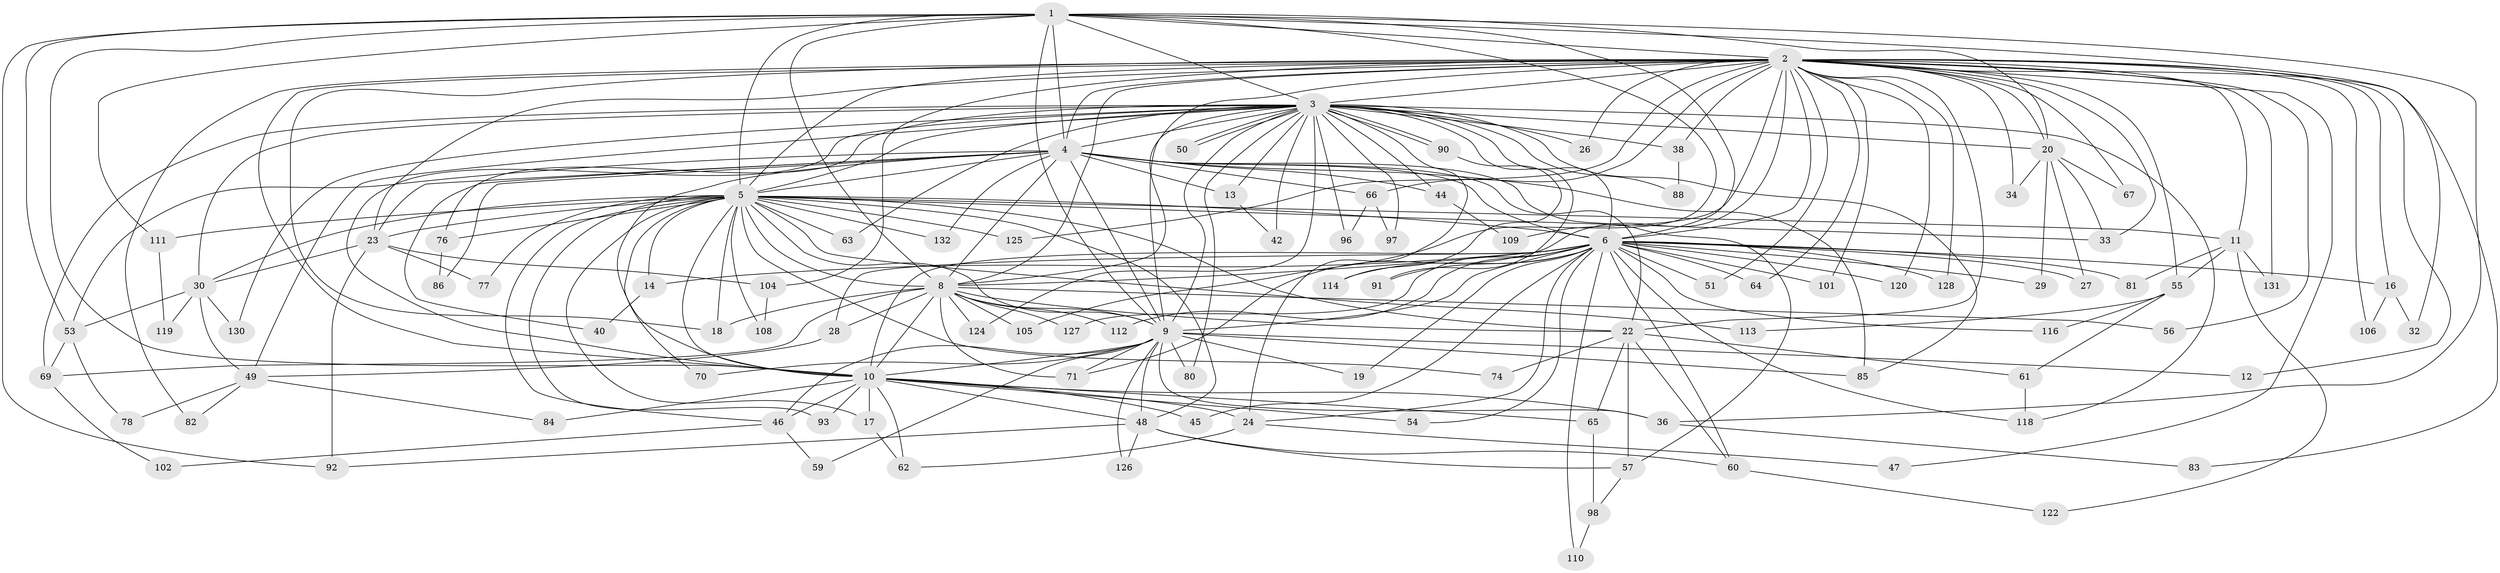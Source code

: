 // original degree distribution, {17: 0.022556390977443608, 34: 0.007518796992481203, 37: 0.007518796992481203, 20: 0.022556390977443608, 31: 0.007518796992481203, 33: 0.007518796992481203, 6: 0.022556390977443608, 3: 0.22556390977443608, 2: 0.5488721804511278, 4: 0.06766917293233082, 7: 0.022556390977443608, 5: 0.03759398496240601}
// Generated by graph-tools (version 1.1) at 2025/41/03/06/25 10:41:38]
// undirected, 102 vertices, 243 edges
graph export_dot {
graph [start="1"]
  node [color=gray90,style=filled];
  1 [super="+21"];
  2 [super="+7"];
  3 [super="+41"];
  4 [super="+39"];
  5 [super="+35"];
  6 [super="+15"];
  8 [super="+52"];
  9 [super="+79"];
  10 [super="+103"];
  11 [super="+25"];
  12;
  13;
  14;
  16;
  17;
  18 [super="+43"];
  19;
  20 [super="+37"];
  22 [super="+31"];
  23 [super="+72"];
  24 [super="+94"];
  26;
  27;
  28;
  29;
  30 [super="+58"];
  32;
  33;
  34 [super="+121"];
  36 [super="+117"];
  38;
  40;
  42;
  44 [super="+75"];
  45;
  46 [super="+95"];
  47;
  48 [super="+123"];
  49 [super="+68"];
  50;
  51;
  53 [super="+100"];
  54;
  55;
  56;
  57 [super="+73"];
  59;
  60 [super="+87"];
  61;
  62;
  63;
  64;
  65;
  66;
  67;
  69 [super="+115"];
  70;
  71 [super="+107"];
  74;
  76;
  77;
  78;
  80;
  81;
  82;
  83;
  84;
  85 [super="+89"];
  86;
  88;
  90;
  91;
  92 [super="+99"];
  93;
  96;
  97;
  98;
  101;
  102;
  104;
  105;
  106;
  108;
  109;
  110;
  111;
  112;
  113;
  114;
  116;
  118 [super="+133"];
  119;
  120;
  122;
  124 [super="+129"];
  125;
  126;
  127;
  128;
  130;
  131;
  132;
  1 -- 2 [weight=2];
  1 -- 3;
  1 -- 4;
  1 -- 5 [weight=2];
  1 -- 6;
  1 -- 8;
  1 -- 9;
  1 -- 10;
  1 -- 32;
  1 -- 36;
  1 -- 53;
  1 -- 105;
  1 -- 111;
  1 -- 20;
  1 -- 92;
  2 -- 3 [weight=2];
  2 -- 4 [weight=3];
  2 -- 5 [weight=2];
  2 -- 6 [weight=3];
  2 -- 8 [weight=2];
  2 -- 9 [weight=2];
  2 -- 10 [weight=2];
  2 -- 12;
  2 -- 16;
  2 -- 20;
  2 -- 23;
  2 -- 33;
  2 -- 34 [weight=2];
  2 -- 38;
  2 -- 47;
  2 -- 51;
  2 -- 56;
  2 -- 64;
  2 -- 66;
  2 -- 82;
  2 -- 83;
  2 -- 101;
  2 -- 104;
  2 -- 106;
  2 -- 109;
  2 -- 120;
  2 -- 125;
  2 -- 128;
  2 -- 67;
  2 -- 131;
  2 -- 71;
  2 -- 11 [weight=2];
  2 -- 26;
  2 -- 55;
  2 -- 22;
  2 -- 18;
  3 -- 4 [weight=2];
  3 -- 5;
  3 -- 6;
  3 -- 8;
  3 -- 9;
  3 -- 10;
  3 -- 13;
  3 -- 20;
  3 -- 26;
  3 -- 38;
  3 -- 42;
  3 -- 44 [weight=2];
  3 -- 49;
  3 -- 50;
  3 -- 50;
  3 -- 63;
  3 -- 76;
  3 -- 80;
  3 -- 88;
  3 -- 90;
  3 -- 90;
  3 -- 91;
  3 -- 96;
  3 -- 97;
  3 -- 118;
  3 -- 124 [weight=2];
  3 -- 130;
  3 -- 69;
  3 -- 30;
  3 -- 24;
  3 -- 85;
  4 -- 5;
  4 -- 6;
  4 -- 8;
  4 -- 9;
  4 -- 10;
  4 -- 13;
  4 -- 22;
  4 -- 44;
  4 -- 53;
  4 -- 57;
  4 -- 66;
  4 -- 85;
  4 -- 86;
  4 -- 132;
  4 -- 40;
  4 -- 23;
  5 -- 6;
  5 -- 8;
  5 -- 9;
  5 -- 10;
  5 -- 11;
  5 -- 14;
  5 -- 17;
  5 -- 18;
  5 -- 22;
  5 -- 23;
  5 -- 30;
  5 -- 33;
  5 -- 46;
  5 -- 48;
  5 -- 63;
  5 -- 70;
  5 -- 74;
  5 -- 76;
  5 -- 77;
  5 -- 93;
  5 -- 108;
  5 -- 111;
  5 -- 113;
  5 -- 125;
  5 -- 132;
  6 -- 8;
  6 -- 9;
  6 -- 10;
  6 -- 14;
  6 -- 16;
  6 -- 19;
  6 -- 24;
  6 -- 27;
  6 -- 28;
  6 -- 29;
  6 -- 45;
  6 -- 51;
  6 -- 54;
  6 -- 60;
  6 -- 64;
  6 -- 81;
  6 -- 91;
  6 -- 101;
  6 -- 110;
  6 -- 112;
  6 -- 114;
  6 -- 116;
  6 -- 118;
  6 -- 120;
  6 -- 127;
  6 -- 128;
  8 -- 9;
  8 -- 10;
  8 -- 18;
  8 -- 28;
  8 -- 69;
  8 -- 71;
  8 -- 105;
  8 -- 112;
  8 -- 124;
  8 -- 56;
  8 -- 127;
  8 -- 22;
  9 -- 10;
  9 -- 12 [weight=2];
  9 -- 19;
  9 -- 36;
  9 -- 46;
  9 -- 48;
  9 -- 59;
  9 -- 70;
  9 -- 80;
  9 -- 85;
  9 -- 126;
  9 -- 71;
  10 -- 17;
  10 -- 24;
  10 -- 45;
  10 -- 54;
  10 -- 65;
  10 -- 84;
  10 -- 93;
  10 -- 48;
  10 -- 62;
  10 -- 46;
  10 -- 36;
  11 -- 81;
  11 -- 122;
  11 -- 131;
  11 -- 55;
  13 -- 42;
  14 -- 40;
  16 -- 32;
  16 -- 106;
  17 -- 62;
  20 -- 27;
  20 -- 29;
  20 -- 34;
  20 -- 33;
  20 -- 67;
  22 -- 65;
  22 -- 74;
  22 -- 57;
  22 -- 60;
  22 -- 61;
  23 -- 30;
  23 -- 77;
  23 -- 92;
  23 -- 104;
  24 -- 47;
  24 -- 62;
  28 -- 49;
  30 -- 49;
  30 -- 130;
  30 -- 119;
  30 -- 53;
  36 -- 83;
  38 -- 88;
  44 -- 109;
  46 -- 59;
  46 -- 102;
  48 -- 92;
  48 -- 126;
  48 -- 60;
  48 -- 57;
  49 -- 78;
  49 -- 82;
  49 -- 84;
  53 -- 69;
  53 -- 78;
  55 -- 61;
  55 -- 113;
  55 -- 116;
  57 -- 98;
  60 -- 122;
  61 -- 118;
  65 -- 98;
  66 -- 96;
  66 -- 97;
  69 -- 102;
  76 -- 86;
  90 -- 114;
  98 -- 110;
  104 -- 108;
  111 -- 119;
}
